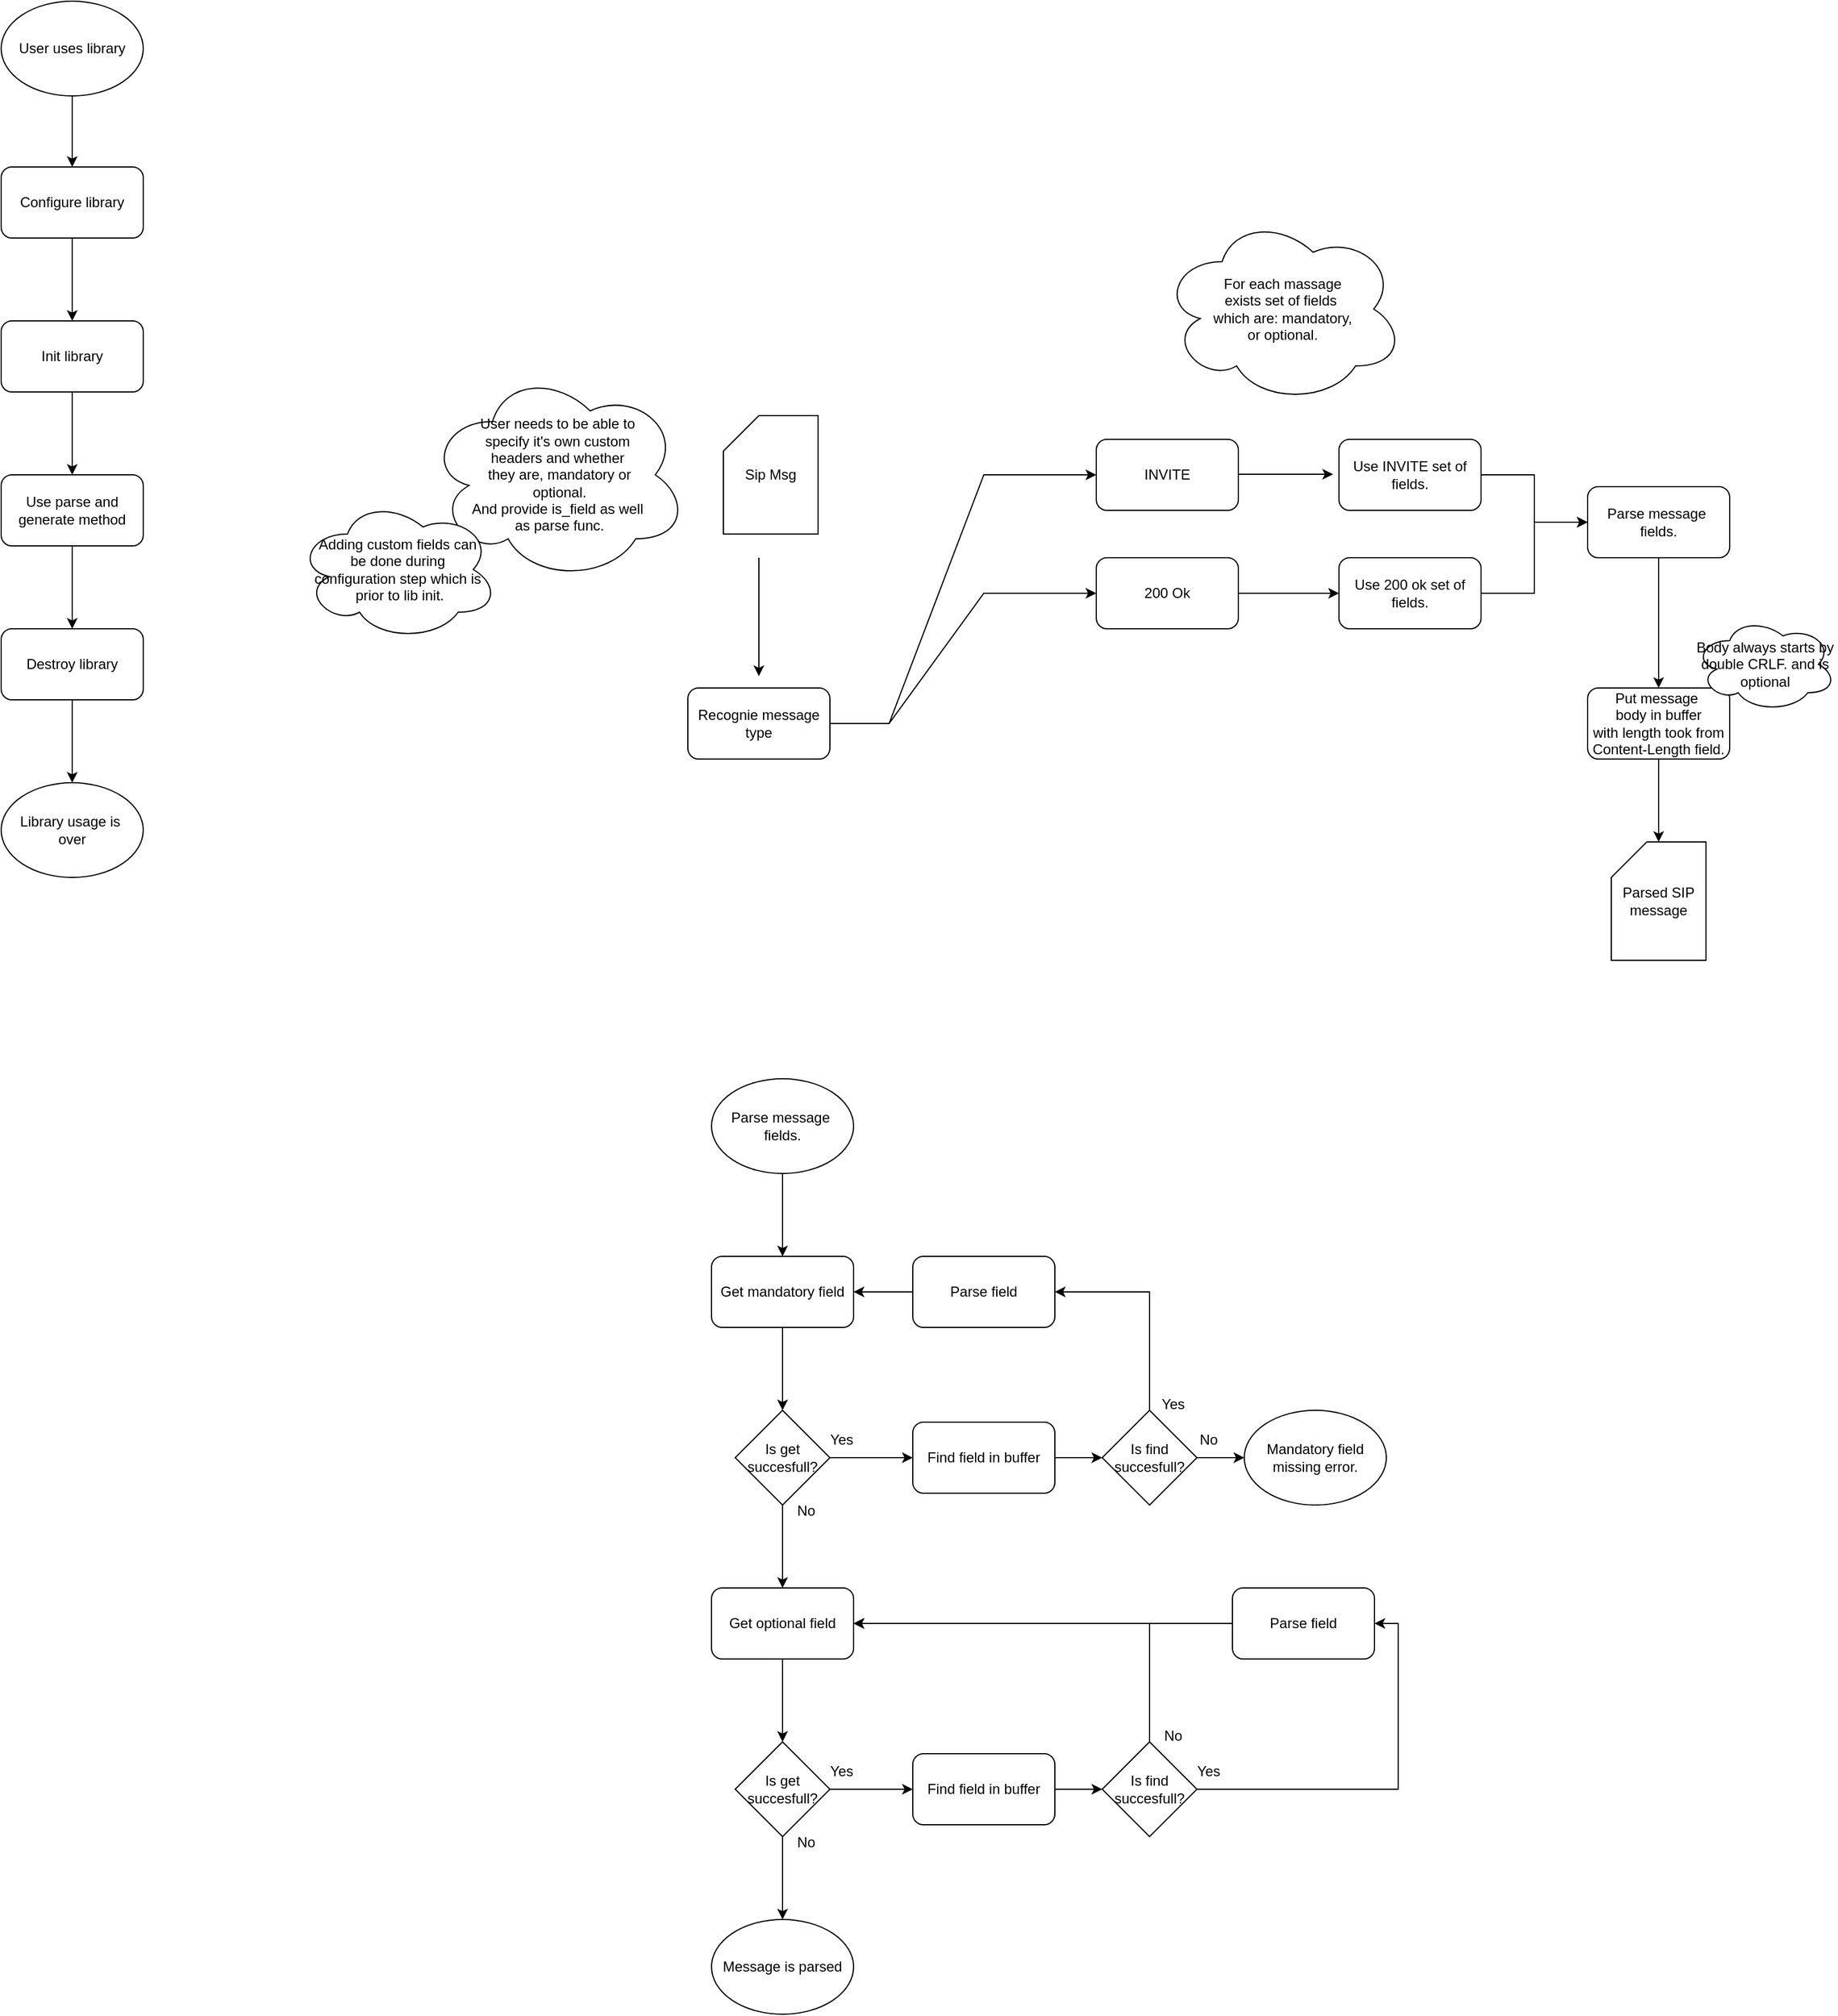 <mxfile version="26.2.14" pages="3">
  <diagram id="EyKCJ9p8DS76YDcsihgK" name="Flows">
    <mxGraphModel dx="2318" dy="2978" grid="1" gridSize="10" guides="1" tooltips="1" connect="1" arrows="1" fold="1" page="1" pageScale="1" pageWidth="850" pageHeight="1100" math="0" shadow="0">
      <root>
        <mxCell id="0" />
        <mxCell id="1" parent="0" />
        <mxCell id="xE04CjFLNTHIilYyt4f3-55" value="" style="edgeStyle=orthogonalEdgeStyle;rounded=0;orthogonalLoop=1;jettySize=auto;html=1;entryX=1;entryY=0.5;entryDx=0;entryDy=0;" parent="1" edge="1">
          <mxGeometry relative="1" as="geometry">
            <mxPoint x="210.0" y="180.0" as="targetPoint" />
            <Array as="points">
              <mxPoint x="610" y="450" />
              <mxPoint x="610" y="180" />
            </Array>
          </mxGeometry>
        </mxCell>
        <mxCell id="UoICTIJsH6TBClhn2uof-1" value="Sip Msg" style="shape=card;whiteSpace=wrap;html=1;" parent="1" vertex="1">
          <mxGeometry x="150" y="-640" width="80" height="100" as="geometry" />
        </mxCell>
        <mxCell id="UoICTIJsH6TBClhn2uof-2" value="" style="endArrow=classic;html=1;rounded=0;" parent="1" edge="1">
          <mxGeometry width="50" height="50" relative="1" as="geometry">
            <mxPoint x="180" y="-520" as="sourcePoint" />
            <mxPoint x="180" y="-420" as="targetPoint" />
          </mxGeometry>
        </mxCell>
        <mxCell id="UoICTIJsH6TBClhn2uof-3" value="Recognie message type" style="rounded=1;whiteSpace=wrap;html=1;" parent="1" vertex="1">
          <mxGeometry x="120" y="-410" width="120" height="60" as="geometry" />
        </mxCell>
        <mxCell id="UoICTIJsH6TBClhn2uof-4" value="" style="endArrow=classic;html=1;rounded=0;entryX=0;entryY=0.5;entryDx=0;entryDy=0;" parent="1" target="UoICTIJsH6TBClhn2uof-5" edge="1">
          <mxGeometry width="50" height="50" relative="1" as="geometry">
            <mxPoint x="240" y="-380" as="sourcePoint" />
            <mxPoint x="290" y="-430" as="targetPoint" />
            <Array as="points">
              <mxPoint x="290" y="-380" />
              <mxPoint x="370" y="-590" />
            </Array>
          </mxGeometry>
        </mxCell>
        <mxCell id="UoICTIJsH6TBClhn2uof-5" value="INVITE" style="rounded=1;whiteSpace=wrap;html=1;" parent="1" vertex="1">
          <mxGeometry x="465" y="-620" width="120" height="60" as="geometry" />
        </mxCell>
        <mxCell id="UoICTIJsH6TBClhn2uof-6" value="" style="endArrow=classic;html=1;rounded=0;entryX=0;entryY=0.5;entryDx=0;entryDy=0;" parent="1" target="UoICTIJsH6TBClhn2uof-7" edge="1">
          <mxGeometry width="50" height="50" relative="1" as="geometry">
            <mxPoint x="240" y="-380" as="sourcePoint" />
            <mxPoint x="440" y="-490" as="targetPoint" />
            <Array as="points">
              <mxPoint x="290" y="-380" />
              <mxPoint x="370" y="-490" />
            </Array>
          </mxGeometry>
        </mxCell>
        <mxCell id="UoICTIJsH6TBClhn2uof-13" value="" style="edgeStyle=orthogonalEdgeStyle;rounded=0;orthogonalLoop=1;jettySize=auto;html=1;" parent="1" source="UoICTIJsH6TBClhn2uof-7" target="UoICTIJsH6TBClhn2uof-12" edge="1">
          <mxGeometry relative="1" as="geometry" />
        </mxCell>
        <mxCell id="UoICTIJsH6TBClhn2uof-7" value="200 Ok" style="rounded=1;whiteSpace=wrap;html=1;" parent="1" vertex="1">
          <mxGeometry x="465" y="-520" width="120" height="60" as="geometry" />
        </mxCell>
        <mxCell id="UoICTIJsH6TBClhn2uof-17" value="" style="edgeStyle=orthogonalEdgeStyle;rounded=0;orthogonalLoop=1;jettySize=auto;html=1;" parent="1" source="UoICTIJsH6TBClhn2uof-8" target="UoICTIJsH6TBClhn2uof-16" edge="1">
          <mxGeometry relative="1" as="geometry" />
        </mxCell>
        <mxCell id="UoICTIJsH6TBClhn2uof-8" value="Parse message&amp;nbsp;&lt;div&gt;fields.&lt;/div&gt;" style="rounded=1;whiteSpace=wrap;html=1;" parent="1" vertex="1">
          <mxGeometry x="880" y="-580" width="120" height="60" as="geometry" />
        </mxCell>
        <mxCell id="UoICTIJsH6TBClhn2uof-9" value="" style="endArrow=classic;html=1;rounded=0;" parent="1" edge="1">
          <mxGeometry width="50" height="50" relative="1" as="geometry">
            <mxPoint x="585" y="-590.5" as="sourcePoint" />
            <mxPoint x="665" y="-590.5" as="targetPoint" />
          </mxGeometry>
        </mxCell>
        <mxCell id="UoICTIJsH6TBClhn2uof-14" value="" style="edgeStyle=orthogonalEdgeStyle;rounded=0;orthogonalLoop=1;jettySize=auto;html=1;" parent="1" source="UoICTIJsH6TBClhn2uof-10" target="UoICTIJsH6TBClhn2uof-8" edge="1">
          <mxGeometry relative="1" as="geometry" />
        </mxCell>
        <mxCell id="UoICTIJsH6TBClhn2uof-10" value="Use INVITE set of fields." style="rounded=1;whiteSpace=wrap;html=1;" parent="1" vertex="1">
          <mxGeometry x="670" y="-620" width="120" height="60" as="geometry" />
        </mxCell>
        <mxCell id="UoICTIJsH6TBClhn2uof-11" value="For each massage&lt;div&gt;exists set of fields&amp;nbsp;&lt;/div&gt;&lt;div&gt;which are: mandatory,&lt;/div&gt;&lt;div&gt;or optional&lt;span style=&quot;background-color: transparent; color: light-dark(rgb(0, 0, 0), rgb(255, 255, 255));&quot;&gt;.&lt;/span&gt;&lt;/div&gt;" style="ellipse;shape=cloud;whiteSpace=wrap;html=1;" parent="1" vertex="1">
          <mxGeometry x="520" y="-810" width="205" height="160" as="geometry" />
        </mxCell>
        <mxCell id="UoICTIJsH6TBClhn2uof-15" value="" style="edgeStyle=orthogonalEdgeStyle;rounded=0;orthogonalLoop=1;jettySize=auto;html=1;" parent="1" source="UoICTIJsH6TBClhn2uof-12" target="UoICTIJsH6TBClhn2uof-8" edge="1">
          <mxGeometry relative="1" as="geometry" />
        </mxCell>
        <mxCell id="UoICTIJsH6TBClhn2uof-12" value="Use 200 ok set of fields." style="rounded=1;whiteSpace=wrap;html=1;" parent="1" vertex="1">
          <mxGeometry x="670" y="-520" width="120" height="60" as="geometry" />
        </mxCell>
        <mxCell id="UoICTIJsH6TBClhn2uof-20" value="" style="edgeStyle=orthogonalEdgeStyle;rounded=0;orthogonalLoop=1;jettySize=auto;html=1;" parent="1" source="UoICTIJsH6TBClhn2uof-16" target="UoICTIJsH6TBClhn2uof-19" edge="1">
          <mxGeometry relative="1" as="geometry" />
        </mxCell>
        <mxCell id="UoICTIJsH6TBClhn2uof-16" value="Put message&amp;nbsp;&lt;div&gt;body in buffer&lt;/div&gt;&lt;div&gt;with length took from Content-Length field.&lt;/div&gt;" style="rounded=1;whiteSpace=wrap;html=1;" parent="1" vertex="1">
          <mxGeometry x="880" y="-410" width="120" height="60" as="geometry" />
        </mxCell>
        <mxCell id="UoICTIJsH6TBClhn2uof-19" value="Parsed SIP&lt;br&gt;message" style="shape=card;whiteSpace=wrap;html=1;" parent="1" vertex="1">
          <mxGeometry x="900" y="-280" width="80" height="100" as="geometry" />
        </mxCell>
        <mxCell id="UoICTIJsH6TBClhn2uof-23" value="" style="edgeStyle=orthogonalEdgeStyle;rounded=0;orthogonalLoop=1;jettySize=auto;html=1;" parent="1" source="UoICTIJsH6TBClhn2uof-24" edge="1">
          <mxGeometry relative="1" as="geometry">
            <mxPoint x="200" y="70" as="targetPoint" />
          </mxGeometry>
        </mxCell>
        <mxCell id="UoICTIJsH6TBClhn2uof-24" value="Parse message&amp;nbsp;&lt;div&gt;fields.&lt;/div&gt;" style="ellipse;whiteSpace=wrap;html=1;" parent="1" vertex="1">
          <mxGeometry x="140" y="-80" width="120" height="80" as="geometry" />
        </mxCell>
        <mxCell id="UoICTIJsH6TBClhn2uof-25" value="" style="edgeStyle=orthogonalEdgeStyle;rounded=0;orthogonalLoop=1;jettySize=auto;html=1;" parent="1" source="UoICTIJsH6TBClhn2uof-26" edge="1">
          <mxGeometry relative="1" as="geometry">
            <mxPoint x="200" y="200" as="targetPoint" />
          </mxGeometry>
        </mxCell>
        <mxCell id="UoICTIJsH6TBClhn2uof-26" value="Get mandatory field" style="rounded=1;whiteSpace=wrap;html=1;" parent="1" vertex="1">
          <mxGeometry x="140" y="70" width="120" height="60" as="geometry" />
        </mxCell>
        <mxCell id="UoICTIJsH6TBClhn2uof-56" value="" style="edgeStyle=orthogonalEdgeStyle;rounded=0;orthogonalLoop=1;jettySize=auto;html=1;" parent="1" source="UoICTIJsH6TBClhn2uof-54" target="UoICTIJsH6TBClhn2uof-55" edge="1">
          <mxGeometry relative="1" as="geometry" />
        </mxCell>
        <mxCell id="UoICTIJsH6TBClhn2uof-59" value="" style="edgeStyle=orthogonalEdgeStyle;rounded=0;orthogonalLoop=1;jettySize=auto;html=1;entryX=0;entryY=0.5;entryDx=0;entryDy=0;" parent="1" source="UoICTIJsH6TBClhn2uof-54" target="UoICTIJsH6TBClhn2uof-60" edge="1">
          <mxGeometry relative="1" as="geometry">
            <mxPoint x="300" y="240" as="targetPoint" />
          </mxGeometry>
        </mxCell>
        <mxCell id="UoICTIJsH6TBClhn2uof-54" value="Is get succesfull?" style="rhombus;whiteSpace=wrap;html=1;" parent="1" vertex="1">
          <mxGeometry x="160" y="200" width="80" height="80" as="geometry" />
        </mxCell>
        <mxCell id="UoICTIJsH6TBClhn2uof-55" value="Get optional field" style="rounded=1;whiteSpace=wrap;html=1;" parent="1" vertex="1">
          <mxGeometry x="140" y="350" width="120" height="60" as="geometry" />
        </mxCell>
        <mxCell id="UoICTIJsH6TBClhn2uof-57" value="No" style="text;html=1;align=center;verticalAlign=middle;whiteSpace=wrap;rounded=0;" parent="1" vertex="1">
          <mxGeometry x="190" y="270" width="60" height="30" as="geometry" />
        </mxCell>
        <mxCell id="UoICTIJsH6TBClhn2uof-62" value="" style="edgeStyle=orthogonalEdgeStyle;rounded=0;orthogonalLoop=1;jettySize=auto;html=1;" parent="1" source="UoICTIJsH6TBClhn2uof-60" target="UoICTIJsH6TBClhn2uof-61" edge="1">
          <mxGeometry relative="1" as="geometry" />
        </mxCell>
        <mxCell id="UoICTIJsH6TBClhn2uof-60" value="Find field in buffer" style="rounded=1;whiteSpace=wrap;html=1;" parent="1" vertex="1">
          <mxGeometry x="310" y="210" width="120" height="60" as="geometry" />
        </mxCell>
        <mxCell id="UoICTIJsH6TBClhn2uof-64" value="" style="edgeStyle=orthogonalEdgeStyle;rounded=0;orthogonalLoop=1;jettySize=auto;html=1;entryX=1;entryY=0.5;entryDx=0;entryDy=0;" parent="1" source="UoICTIJsH6TBClhn2uof-61" target="UoICTIJsH6TBClhn2uof-65" edge="1">
          <mxGeometry relative="1" as="geometry">
            <mxPoint x="510" y="80" as="targetPoint" />
            <Array as="points">
              <mxPoint x="510" y="100" />
            </Array>
          </mxGeometry>
        </mxCell>
        <mxCell id="UoICTIJsH6TBClhn2uof-73" value="" style="edgeStyle=orthogonalEdgeStyle;rounded=0;orthogonalLoop=1;jettySize=auto;html=1;entryX=0;entryY=0.5;entryDx=0;entryDy=0;" parent="1" source="UoICTIJsH6TBClhn2uof-61" target="UoICTIJsH6TBClhn2uof-72" edge="1">
          <mxGeometry relative="1" as="geometry" />
        </mxCell>
        <mxCell id="UoICTIJsH6TBClhn2uof-61" value="Is find succesfull?" style="rhombus;whiteSpace=wrap;html=1;" parent="1" vertex="1">
          <mxGeometry x="470" y="200" width="80" height="80" as="geometry" />
        </mxCell>
        <mxCell id="UoICTIJsH6TBClhn2uof-66" value="" style="edgeStyle=orthogonalEdgeStyle;rounded=0;orthogonalLoop=1;jettySize=auto;html=1;" parent="1" source="UoICTIJsH6TBClhn2uof-65" target="UoICTIJsH6TBClhn2uof-26" edge="1">
          <mxGeometry relative="1" as="geometry" />
        </mxCell>
        <mxCell id="UoICTIJsH6TBClhn2uof-65" value="Parse field" style="rounded=1;whiteSpace=wrap;html=1;" parent="1" vertex="1">
          <mxGeometry x="310" y="70" width="120" height="60" as="geometry" />
        </mxCell>
        <mxCell id="UoICTIJsH6TBClhn2uof-67" value="Yes" style="text;html=1;align=center;verticalAlign=middle;whiteSpace=wrap;rounded=0;" parent="1" vertex="1">
          <mxGeometry x="220" y="210" width="60" height="30" as="geometry" />
        </mxCell>
        <mxCell id="UoICTIJsH6TBClhn2uof-68" value="Yes" style="text;html=1;align=center;verticalAlign=middle;whiteSpace=wrap;rounded=0;" parent="1" vertex="1">
          <mxGeometry x="500" y="180" width="60" height="30" as="geometry" />
        </mxCell>
        <mxCell id="UoICTIJsH6TBClhn2uof-71" value="No" style="text;html=1;align=center;verticalAlign=middle;whiteSpace=wrap;rounded=0;" parent="1" vertex="1">
          <mxGeometry x="530" y="210" width="60" height="30" as="geometry" />
        </mxCell>
        <mxCell id="UoICTIJsH6TBClhn2uof-72" value="Mandatory field missing error." style="ellipse;whiteSpace=wrap;html=1;" parent="1" vertex="1">
          <mxGeometry x="590" y="200" width="120" height="80" as="geometry" />
        </mxCell>
        <mxCell id="UoICTIJsH6TBClhn2uof-74" value="User needs to be able to&lt;div&gt;&amp;nbsp;specify&amp;nbsp;&lt;span style=&quot;background-color: transparent; color: light-dark(rgb(0, 0, 0), rgb(255, 255, 255));&quot;&gt;it&#39;s own custom&amp;nbsp;&lt;/span&gt;&lt;/div&gt;&lt;div&gt;&lt;span style=&quot;background-color: transparent; color: light-dark(rgb(0, 0, 0), rgb(255, 255, 255));&quot;&gt;headers and whether&lt;/span&gt;&lt;/div&gt;&lt;div&gt;&lt;span style=&quot;background-color: transparent; color: light-dark(rgb(0, 0, 0), rgb(255, 255, 255));&quot;&gt;&amp;nbsp;they are, mandatory or&lt;/span&gt;&lt;/div&gt;&lt;div&gt;&lt;span style=&quot;background-color: transparent; color: light-dark(rgb(0, 0, 0), rgb(255, 255, 255));&quot;&gt;&amp;nbsp;optional.&lt;/span&gt;&lt;div&gt;&lt;div&gt;And provide is_field as well&lt;/div&gt;&lt;div&gt;&amp;nbsp;as parse func.&lt;/div&gt;&lt;/div&gt;&lt;/div&gt;" style="ellipse;shape=cloud;whiteSpace=wrap;html=1;" parent="1" vertex="1">
          <mxGeometry x="-100" y="-680" width="220" height="180" as="geometry" />
        </mxCell>
        <mxCell id="eR2DN6solA16jcQ7DVci-6" value="" style="edgeStyle=orthogonalEdgeStyle;rounded=0;orthogonalLoop=1;jettySize=auto;html=1;" parent="1" edge="1">
          <mxGeometry relative="1" as="geometry">
            <mxPoint x="200" y="410" as="sourcePoint" />
            <mxPoint x="200" y="480" as="targetPoint" />
          </mxGeometry>
        </mxCell>
        <mxCell id="eR2DN6solA16jcQ7DVci-7" value="" style="edgeStyle=orthogonalEdgeStyle;rounded=0;orthogonalLoop=1;jettySize=auto;html=1;" parent="1" source="eR2DN6solA16jcQ7DVci-9" edge="1">
          <mxGeometry relative="1" as="geometry">
            <mxPoint x="200" y="630" as="targetPoint" />
          </mxGeometry>
        </mxCell>
        <mxCell id="eR2DN6solA16jcQ7DVci-8" value="" style="edgeStyle=orthogonalEdgeStyle;rounded=0;orthogonalLoop=1;jettySize=auto;html=1;entryX=0;entryY=0.5;entryDx=0;entryDy=0;" parent="1" source="eR2DN6solA16jcQ7DVci-9" edge="1">
          <mxGeometry relative="1" as="geometry">
            <mxPoint x="310" y="520" as="targetPoint" />
          </mxGeometry>
        </mxCell>
        <mxCell id="eR2DN6solA16jcQ7DVci-9" value="Is get succesfull?" style="rhombus;whiteSpace=wrap;html=1;" parent="1" vertex="1">
          <mxGeometry x="160" y="480" width="80" height="80" as="geometry" />
        </mxCell>
        <mxCell id="eR2DN6solA16jcQ7DVci-10" value="No" style="text;html=1;align=center;verticalAlign=middle;whiteSpace=wrap;rounded=0;" parent="1" vertex="1">
          <mxGeometry x="190" y="550" width="60" height="30" as="geometry" />
        </mxCell>
        <mxCell id="eR2DN6solA16jcQ7DVci-11" value="Yes" style="text;html=1;align=center;verticalAlign=middle;whiteSpace=wrap;rounded=0;" parent="1" vertex="1">
          <mxGeometry x="220" y="490" width="60" height="30" as="geometry" />
        </mxCell>
        <mxCell id="eR2DN6solA16jcQ7DVci-14" value="" style="edgeStyle=orthogonalEdgeStyle;rounded=0;orthogonalLoop=1;jettySize=auto;html=1;" parent="1" source="eR2DN6solA16jcQ7DVci-12" target="eR2DN6solA16jcQ7DVci-13" edge="1">
          <mxGeometry relative="1" as="geometry" />
        </mxCell>
        <mxCell id="eR2DN6solA16jcQ7DVci-12" value="Find field in buffer" style="rounded=1;whiteSpace=wrap;html=1;" parent="1" vertex="1">
          <mxGeometry x="310" y="490" width="120" height="60" as="geometry" />
        </mxCell>
        <mxCell id="eR2DN6solA16jcQ7DVci-16" value="" style="edgeStyle=orthogonalEdgeStyle;rounded=0;orthogonalLoop=1;jettySize=auto;html=1;entryX=1;entryY=0.5;entryDx=0;entryDy=0;" parent="1" source="eR2DN6solA16jcQ7DVci-13" target="UoICTIJsH6TBClhn2uof-55" edge="1">
          <mxGeometry relative="1" as="geometry">
            <mxPoint x="510" y="360" as="targetPoint" />
            <Array as="points">
              <mxPoint x="510" y="380" />
            </Array>
          </mxGeometry>
        </mxCell>
        <mxCell id="eR2DN6solA16jcQ7DVci-20" value="" style="edgeStyle=orthogonalEdgeStyle;rounded=0;orthogonalLoop=1;jettySize=auto;html=1;entryX=1;entryY=0.5;entryDx=0;entryDy=0;" parent="1" source="eR2DN6solA16jcQ7DVci-13" target="eR2DN6solA16jcQ7DVci-18" edge="1">
          <mxGeometry relative="1" as="geometry">
            <mxPoint x="670" y="520" as="targetPoint" />
          </mxGeometry>
        </mxCell>
        <mxCell id="eR2DN6solA16jcQ7DVci-13" value="Is find succesfull?" style="rhombus;whiteSpace=wrap;html=1;" parent="1" vertex="1">
          <mxGeometry x="470" y="480" width="80" height="80" as="geometry" />
        </mxCell>
        <mxCell id="eR2DN6solA16jcQ7DVci-17" value="No" style="text;html=1;align=center;verticalAlign=middle;whiteSpace=wrap;rounded=0;" parent="1" vertex="1">
          <mxGeometry x="500" y="460" width="60" height="30" as="geometry" />
        </mxCell>
        <mxCell id="eR2DN6solA16jcQ7DVci-22" value="" style="edgeStyle=orthogonalEdgeStyle;rounded=0;orthogonalLoop=1;jettySize=auto;html=1;entryX=1;entryY=0.5;entryDx=0;entryDy=0;" parent="1" source="eR2DN6solA16jcQ7DVci-18" target="UoICTIJsH6TBClhn2uof-55" edge="1">
          <mxGeometry relative="1" as="geometry">
            <mxPoint x="270" y="380" as="targetPoint" />
          </mxGeometry>
        </mxCell>
        <mxCell id="eR2DN6solA16jcQ7DVci-18" value="Parse field" style="rounded=1;whiteSpace=wrap;html=1;" parent="1" vertex="1">
          <mxGeometry x="580" y="350" width="120" height="60" as="geometry" />
        </mxCell>
        <mxCell id="eR2DN6solA16jcQ7DVci-23" value="Yes" style="text;html=1;align=center;verticalAlign=middle;whiteSpace=wrap;rounded=0;" parent="1" vertex="1">
          <mxGeometry x="530" y="490" width="60" height="30" as="geometry" />
        </mxCell>
        <mxCell id="eR2DN6solA16jcQ7DVci-25" value="Message is parsed" style="ellipse;whiteSpace=wrap;html=1;" parent="1" vertex="1">
          <mxGeometry x="140" y="630" width="120" height="80" as="geometry" />
        </mxCell>
        <mxCell id="eR2DN6solA16jcQ7DVci-27" value="Body always starts by double CRLF. and is optional" style="ellipse;shape=cloud;whiteSpace=wrap;html=1;" parent="1" vertex="1">
          <mxGeometry x="970" y="-470" width="120" height="80" as="geometry" />
        </mxCell>
        <mxCell id="eR2DN6solA16jcQ7DVci-33" value="Adding custom fields can&lt;div&gt;&amp;nbsp;be done during&amp;nbsp;&lt;div&gt;configuration step which is&lt;/div&gt;&lt;div&gt;&amp;nbsp;prior to lib init.&lt;/div&gt;&lt;/div&gt;" style="ellipse;shape=cloud;whiteSpace=wrap;html=1;" parent="1" vertex="1">
          <mxGeometry x="-210" y="-570" width="170" height="120" as="geometry" />
        </mxCell>
        <mxCell id="eR2DN6solA16jcQ7DVci-40" value="" style="edgeStyle=orthogonalEdgeStyle;rounded=0;orthogonalLoop=1;jettySize=auto;html=1;" parent="1" source="eR2DN6solA16jcQ7DVci-34" target="eR2DN6solA16jcQ7DVci-35" edge="1">
          <mxGeometry relative="1" as="geometry" />
        </mxCell>
        <mxCell id="eR2DN6solA16jcQ7DVci-34" value="User uses library" style="ellipse;whiteSpace=wrap;html=1;" parent="1" vertex="1">
          <mxGeometry x="-460" y="-990" width="120" height="80" as="geometry" />
        </mxCell>
        <mxCell id="eR2DN6solA16jcQ7DVci-41" value="" style="edgeStyle=orthogonalEdgeStyle;rounded=0;orthogonalLoop=1;jettySize=auto;html=1;" parent="1" source="eR2DN6solA16jcQ7DVci-35" target="eR2DN6solA16jcQ7DVci-36" edge="1">
          <mxGeometry relative="1" as="geometry" />
        </mxCell>
        <mxCell id="eR2DN6solA16jcQ7DVci-35" value="Configure library" style="rounded=1;whiteSpace=wrap;html=1;" parent="1" vertex="1">
          <mxGeometry x="-460" y="-850" width="120" height="60" as="geometry" />
        </mxCell>
        <mxCell id="eR2DN6solA16jcQ7DVci-42" value="" style="edgeStyle=orthogonalEdgeStyle;rounded=0;orthogonalLoop=1;jettySize=auto;html=1;" parent="1" source="eR2DN6solA16jcQ7DVci-36" target="eR2DN6solA16jcQ7DVci-37" edge="1">
          <mxGeometry relative="1" as="geometry" />
        </mxCell>
        <mxCell id="eR2DN6solA16jcQ7DVci-36" value="Init library" style="rounded=1;whiteSpace=wrap;html=1;" parent="1" vertex="1">
          <mxGeometry x="-460" y="-720" width="120" height="60" as="geometry" />
        </mxCell>
        <mxCell id="eR2DN6solA16jcQ7DVci-43" value="" style="edgeStyle=orthogonalEdgeStyle;rounded=0;orthogonalLoop=1;jettySize=auto;html=1;" parent="1" source="eR2DN6solA16jcQ7DVci-37" target="eR2DN6solA16jcQ7DVci-38" edge="1">
          <mxGeometry relative="1" as="geometry" />
        </mxCell>
        <mxCell id="eR2DN6solA16jcQ7DVci-37" value="Use parse and generate method" style="rounded=1;whiteSpace=wrap;html=1;" parent="1" vertex="1">
          <mxGeometry x="-460" y="-590" width="120" height="60" as="geometry" />
        </mxCell>
        <mxCell id="eR2DN6solA16jcQ7DVci-44" value="" style="edgeStyle=orthogonalEdgeStyle;rounded=0;orthogonalLoop=1;jettySize=auto;html=1;" parent="1" source="eR2DN6solA16jcQ7DVci-38" target="eR2DN6solA16jcQ7DVci-39" edge="1">
          <mxGeometry relative="1" as="geometry" />
        </mxCell>
        <mxCell id="eR2DN6solA16jcQ7DVci-38" value="Destroy library" style="rounded=1;whiteSpace=wrap;html=1;" parent="1" vertex="1">
          <mxGeometry x="-460" y="-460" width="120" height="60" as="geometry" />
        </mxCell>
        <mxCell id="eR2DN6solA16jcQ7DVci-39" value="Library usage is&amp;nbsp;&lt;div&gt;over&lt;/div&gt;" style="ellipse;whiteSpace=wrap;html=1;" parent="1" vertex="1">
          <mxGeometry x="-460" y="-330" width="120" height="80" as="geometry" />
        </mxCell>
      </root>
    </mxGraphModel>
  </diagram>
  <diagram id="qCadeh_U3OoY7e1MMHM6" name="Modules">
    <mxGraphModel dx="1040" dy="1358" grid="1" gridSize="10" guides="1" tooltips="1" connect="1" arrows="1" fold="1" page="1" pageScale="1" pageWidth="850" pageHeight="1100" math="0" shadow="0">
      <root>
        <mxCell id="0" />
        <mxCell id="1" parent="0" />
        <mxCell id="4k9jCf27YW4nFtWZx-ae-10" value="" style="edgeStyle=orthogonalEdgeStyle;rounded=0;orthogonalLoop=1;jettySize=auto;html=1;dashed=1;dashPattern=8 8;endArrow=classic;startFill=0;startArrow=none;endFill=1;" edge="1" parent="1" source="4k9jCf27YW4nFtWZx-ae-9" target="o1vcPZXe2npQqsev3x8U-16">
          <mxGeometry relative="1" as="geometry" />
        </mxCell>
        <mxCell id="4k9jCf27YW4nFtWZx-ae-9" value="" style="shape=folder;fontStyle=1;spacingTop=10;tabWidth=40;tabHeight=14;tabPosition=left;html=1;whiteSpace=wrap;" vertex="1" parent="1">
          <mxGeometry x="390" y="810" width="620" height="640" as="geometry" />
        </mxCell>
        <mxCell id="o1vcPZXe2npQqsev3x8U-3" value="c_minilib_sip_codec" style="shape=folder;fontStyle=1;spacingTop=10;tabWidth=40;tabHeight=14;tabPosition=left;html=1;whiteSpace=wrap;" vertex="1" parent="1">
          <mxGeometry x="130" y="870" width="160" height="70" as="geometry" />
        </mxCell>
        <mxCell id="4k9jCf27YW4nFtWZx-ae-11" value="" style="edgeStyle=orthogonalEdgeStyle;rounded=0;orthogonalLoop=1;jettySize=auto;html=1;dashed=1;dashPattern=8 8;endArrow=none;startFill=1;startArrow=classic;" edge="1" parent="1" source="o1vcPZXe2npQqsev3x8U-4" target="4k9jCf27YW4nFtWZx-ae-9">
          <mxGeometry relative="1" as="geometry" />
        </mxCell>
        <mxCell id="o1vcPZXe2npQqsev3x8U-4" value="Scheme" style="shape=folder;fontStyle=1;spacingTop=10;tabWidth=40;tabHeight=14;tabPosition=left;html=1;whiteSpace=wrap;" vertex="1" parent="1">
          <mxGeometry x="530" y="1560" width="110" height="70" as="geometry" />
        </mxCell>
        <mxCell id="o1vcPZXe2npQqsev3x8U-12" value="" style="edgeStyle=orthogonalEdgeStyle;rounded=0;orthogonalLoop=1;jettySize=auto;html=1;endArrow=none;startFill=1;dashed=1;dashPattern=8 8;endFill=1;startArrow=classic;" edge="1" parent="1" source="o1vcPZXe2npQqsev3x8U-7" target="o1vcPZXe2npQqsev3x8U-3">
          <mxGeometry relative="1" as="geometry" />
        </mxCell>
        <mxCell id="o1vcPZXe2npQqsev3x8U-24" value="" style="edgeStyle=orthogonalEdgeStyle;rounded=0;orthogonalLoop=1;jettySize=auto;html=1;dashed=1;dashPattern=8 8;" edge="1" parent="1" source="o1vcPZXe2npQqsev3x8U-7" target="o1vcPZXe2npQqsev3x8U-23">
          <mxGeometry relative="1" as="geometry" />
        </mxCell>
        <mxCell id="o1vcPZXe2npQqsev3x8U-7" value="SIP Proto" style="shape=folder;fontStyle=1;spacingTop=10;tabWidth=40;tabHeight=14;tabPosition=left;html=1;whiteSpace=wrap;" vertex="1" parent="1">
          <mxGeometry x="450" y="870" width="110" height="70" as="geometry" />
        </mxCell>
        <mxCell id="4k9jCf27YW4nFtWZx-ae-8" value="" style="edgeStyle=orthogonalEdgeStyle;rounded=0;orthogonalLoop=1;jettySize=auto;html=1;entryX=0.5;entryY=1;entryDx=0;entryDy=0;entryPerimeter=0;endArrow=none;startFill=1;dashed=1;dashPattern=8 8;startArrow=classic;" edge="1" parent="1" source="o1vcPZXe2npQqsev3x8U-8" target="4k9jCf27YW4nFtWZx-ae-4">
          <mxGeometry relative="1" as="geometry">
            <mxPoint x="575" y="1205" as="targetPoint" />
            <Array as="points">
              <mxPoint x="575" y="1280" />
              <mxPoint x="700" y="1280" />
            </Array>
          </mxGeometry>
        </mxCell>
        <mxCell id="o1vcPZXe2npQqsev3x8U-8" value="Parser" style="shape=folder;fontStyle=1;spacingTop=10;tabWidth=40;tabHeight=14;tabPosition=left;html=1;whiteSpace=wrap;" vertex="1" parent="1">
          <mxGeometry x="520" y="1320" width="110" height="70" as="geometry" />
        </mxCell>
        <mxCell id="4k9jCf27YW4nFtWZx-ae-6" value="" style="edgeStyle=orthogonalEdgeStyle;rounded=0;orthogonalLoop=1;jettySize=auto;html=1;entryX=0.5;entryY=1;entryDx=0;entryDy=0;entryPerimeter=0;endArrow=none;startFill=1;dashed=1;dashPattern=8 8;startArrow=classic;" edge="1" parent="1" source="o1vcPZXe2npQqsev3x8U-9" target="4k9jCf27YW4nFtWZx-ae-4">
          <mxGeometry relative="1" as="geometry">
            <mxPoint x="810" y="1205" as="targetPoint" />
          </mxGeometry>
        </mxCell>
        <mxCell id="o1vcPZXe2npQqsev3x8U-9" value="Generator" style="shape=folder;fontStyle=1;spacingTop=10;tabWidth=40;tabHeight=14;tabPosition=left;html=1;whiteSpace=wrap;" vertex="1" parent="1">
          <mxGeometry x="755" y="1320" width="110" height="70" as="geometry" />
        </mxCell>
        <mxCell id="o1vcPZXe2npQqsev3x8U-16" value="SIP Msg" style="shape=folder;fontStyle=1;spacingTop=10;tabWidth=40;tabHeight=14;tabPosition=left;html=1;whiteSpace=wrap;" vertex="1" parent="1">
          <mxGeometry x="720" y="1560" width="110" height="70" as="geometry" />
        </mxCell>
        <mxCell id="o1vcPZXe2npQqsev3x8U-20" value="SIP proto is&amp;nbsp;&lt;div&gt;entrypoint&lt;/div&gt;&lt;div&gt;&amp;nbsp;for parser and generator&lt;/div&gt;" style="ellipse;shape=cloud;whiteSpace=wrap;html=1;" vertex="1" parent="1">
          <mxGeometry x="305" y="620" width="120" height="80" as="geometry" />
        </mxCell>
        <mxCell id="o1vcPZXe2npQqsev3x8U-21" value="SIP proto holds all schemes." style="ellipse;shape=cloud;whiteSpace=wrap;html=1;" vertex="1" parent="1">
          <mxGeometry x="400" y="680" width="120" height="80" as="geometry" />
        </mxCell>
        <mxCell id="o1vcPZXe2npQqsev3x8U-35" value="" style="edgeStyle=orthogonalEdgeStyle;rounded=0;orthogonalLoop=1;jettySize=auto;html=1;endArrow=classic;startFill=0;dashed=1;dashPattern=8 8;startArrow=none;endFill=1;" edge="1" parent="1" source="o1vcPZXe2npQqsev3x8U-23" target="o1vcPZXe2npQqsev3x8U-33">
          <mxGeometry relative="1" as="geometry" />
        </mxCell>
        <mxCell id="o1vcPZXe2npQqsev3x8U-23" value="SIP modules" style="shape=folder;fontStyle=1;spacingTop=10;tabWidth=40;tabHeight=14;tabPosition=left;html=1;whiteSpace=wrap;" vertex="1" parent="1">
          <mxGeometry x="645" y="870" width="110" height="70" as="geometry" />
        </mxCell>
        <mxCell id="o1vcPZXe2npQqsev3x8U-38" value="" style="edgeStyle=orthogonalEdgeStyle;rounded=0;orthogonalLoop=1;jettySize=auto;html=1;dashed=1;dashPattern=8 8;endArrow=none;startFill=1;startArrow=classic;" edge="1" parent="1" source="o1vcPZXe2npQqsev3x8U-32">
          <mxGeometry relative="1" as="geometry">
            <mxPoint x="700" y="980" as="targetPoint" />
            <Array as="points">
              <mxPoint x="505" y="980" />
              <mxPoint x="700" y="980" />
            </Array>
          </mxGeometry>
        </mxCell>
        <mxCell id="o1vcPZXe2npQqsev3x8U-39" value="" style="edgeStyle=orthogonalEdgeStyle;rounded=0;orthogonalLoop=1;jettySize=auto;html=1;dashed=1;dashPattern=8 8;endArrow=none;startFill=0;endFill=1;" edge="1" parent="1" source="o1vcPZXe2npQqsev3x8U-32">
          <mxGeometry relative="1" as="geometry">
            <mxPoint x="505" y="1140" as="targetPoint" />
          </mxGeometry>
        </mxCell>
        <mxCell id="o1vcPZXe2npQqsev3x8U-32" value="INVITE&lt;span style=&quot;color: rgba(0, 0, 0, 0); font-family: monospace; font-size: 0px; font-weight: 400; text-align: start; text-wrap-mode: nowrap;&quot;&gt;%3CmxGraphModel%3E%3Croot%3E%3CmxCell%20id%3D%220%22%2F%3E%3CmxCell%20id%3D%221%22%20parent%3D%220%22%2F%3E%3CmxCell%20id%3D%222%22%20value%3D%22modules%22%20style%3D%22shape%3Dfolder%3BfontStyle%3D1%3BspacingTop%3D10%3BtabWidth%3D40%3BtabHeight%3D14%3BtabPosition%3Dleft%3Bhtml%3D1%3BwhiteSpace%3Dwrap%3B%22%20vertex%3D%221%22%20parent%3D%221%22%3E%3CmxGeometry%20x%3D%22645%22%20y%3D%22910%22%20width%3D%22110%22%20height%3D%2270%22%20as%3D%22geometry%22%2F%3E%3C%2FmxCell%3E%3C%2Froot%3E%3C%2FmxGraphModel%3E&lt;/span&gt;" style="shape=folder;fontStyle=1;spacingTop=10;tabWidth=40;tabHeight=14;tabPosition=left;html=1;whiteSpace=wrap;" vertex="1" parent="1">
          <mxGeometry x="450" y="1010" width="110" height="70" as="geometry" />
        </mxCell>
        <mxCell id="o1vcPZXe2npQqsev3x8U-40" value="" style="edgeStyle=orthogonalEdgeStyle;rounded=0;orthogonalLoop=1;jettySize=auto;html=1;startArrow=none;startFill=0;dashed=1;dashPattern=8 8;endArrow=none;" edge="1" parent="1" source="o1vcPZXe2npQqsev3x8U-33">
          <mxGeometry relative="1" as="geometry">
            <mxPoint x="705" y="1150" as="targetPoint" />
          </mxGeometry>
        </mxCell>
        <mxCell id="o1vcPZXe2npQqsev3x8U-33" value="200 OK&lt;span style=&quot;color: rgba(0, 0, 0, 0); font-family: monospace; font-size: 0px; font-weight: 400; text-align: start; text-wrap-mode: nowrap;&quot;&gt;%3CmxGraphModel%3E%3Croot%3E%3CmxCell%20id%3D%220%22%2F%3E%3CmxCell%20id%3D%221%22%20parent%3D%220%22%2F%3E%3CmxCell%20id%3D%222%22%20value%3D%22INVITE%26lt%3Bspan%20style%3D%26quot%3Bcolor%3A%20rgba(0%2C%200%2C%200%2C%200)%3B%20font-family%3A%20monospace%3B%20font-size%3A%200px%3B%20font-weight%3A%20400%3B%20text-align%3A%20start%3B%20text-wrap-mode%3A%20nowrap%3B%26quot%3B%26gt%3B%253CmxGraphModel%253E%253Croot%253E%253CmxCell%2520id%253D%25220%2522%252F%253E%253CmxCell%2520id%253D%25221%2522%2520parent%253D%25220%2522%252F%253E%253CmxCell%2520id%253D%25222%2522%2520value%253D%2522modules%2522%2520style%253D%2522shape%253Dfolder%253BfontStyle%253D1%253BspacingTop%253D10%253BtabWidth%253D40%253BtabHeight%253D14%253BtabPosition%253Dleft%253Bhtml%253D1%253BwhiteSpace%253Dwrap%253B%2522%2520vertex%253D%25221%2522%2520parent%253D%25221%2522%253E%253CmxGeometry%2520x%253D%2522645%2522%2520y%253D%2522910%2522%2520width%253D%2522110%2522%2520height%253D%252270%2522%2520as%253D%2522geometry%2522%252F%253E%253C%252FmxCell%253E%253C%252Froot%253E%253C%252FmxGraphModel%253E%26lt%3B%2Fspan%26gt%3B%22%20style%3D%22shape%3Dfolder%3BfontStyle%3D1%3BspacingTop%3D10%3BtabWidth%3D40%3BtabHeight%3D14%3BtabPosition%3Dleft%3Bhtml%3D1%3BwhiteSpace%3Dwrap%3B%22%20vertex%3D%221%22%20parent%3D%221%22%3E%3CmxGeometry%20x%3D%22450%22%20y%3D%221010%22%20width%3D%22110%22%20height%3D%2270%22%20as%3D%22geometry%22%2F%3E%3C%2FmxCell%3E%3C%2Froot%3E%3C%2FmxGraphModel%3E&lt;/span&gt;" style="shape=folder;fontStyle=1;spacingTop=10;tabWidth=40;tabHeight=14;tabPosition=left;html=1;whiteSpace=wrap;" vertex="1" parent="1">
          <mxGeometry x="645" y="1010" width="110" height="70" as="geometry" />
        </mxCell>
        <mxCell id="o1vcPZXe2npQqsev3x8U-37" value="" style="edgeStyle=orthogonalEdgeStyle;rounded=0;orthogonalLoop=1;jettySize=auto;html=1;dashed=1;dashPattern=8 8;startArrow=classic;startFill=1;endArrow=none;" edge="1" parent="1" source="o1vcPZXe2npQqsev3x8U-34">
          <mxGeometry relative="1" as="geometry">
            <mxPoint x="700" y="980" as="targetPoint" />
            <Array as="points">
              <mxPoint x="905" y="980" />
              <mxPoint x="700" y="980" />
            </Array>
          </mxGeometry>
        </mxCell>
        <mxCell id="o1vcPZXe2npQqsev3x8U-42" value="" style="edgeStyle=orthogonalEdgeStyle;rounded=0;orthogonalLoop=1;jettySize=auto;html=1;dashed=1;dashPattern=8 8;" edge="1" parent="1" source="o1vcPZXe2npQqsev3x8U-34">
          <mxGeometry relative="1" as="geometry">
            <mxPoint x="705" y="1180" as="targetPoint" />
            <Array as="points">
              <mxPoint x="905" y="1140" />
              <mxPoint x="705" y="1140" />
            </Array>
          </mxGeometry>
        </mxCell>
        <mxCell id="o1vcPZXe2npQqsev3x8U-34" value="..." style="shape=folder;fontStyle=1;spacingTop=10;tabWidth=40;tabHeight=14;tabPosition=left;html=1;whiteSpace=wrap;" vertex="1" parent="1">
          <mxGeometry x="850" y="1010" width="110" height="70" as="geometry" />
        </mxCell>
        <mxCell id="o1vcPZXe2npQqsev3x8U-43" value="" style="endArrow=none;html=1;rounded=0;dashed=1;dashPattern=8 8;" edge="1" parent="1">
          <mxGeometry width="50" height="50" relative="1" as="geometry">
            <mxPoint x="710" y="1140" as="sourcePoint" />
            <mxPoint x="510" y="1140" as="targetPoint" />
            <Array as="points" />
          </mxGeometry>
        </mxCell>
        <mxCell id="o1vcPZXe2npQqsev3x8U-44" value="Each module&lt;div&gt;creates scheme which specifies how parse and generate msg.&lt;/div&gt;" style="ellipse;shape=cloud;whiteSpace=wrap;html=1;" vertex="1" parent="1">
          <mxGeometry x="780" y="700" width="140" height="100" as="geometry" />
        </mxCell>
        <mxCell id="4k9jCf27YW4nFtWZx-ae-2" value="SIP proto uses scheme to parse buffer and fill SIP msg." style="ellipse;shape=cloud;whiteSpace=wrap;html=1;" vertex="1" parent="1">
          <mxGeometry x="865" y="1620" width="120" height="80" as="geometry" />
        </mxCell>
        <mxCell id="4k9jCf27YW4nFtWZx-ae-4" value="SIP Field" style="shape=folder;fontStyle=1;spacingTop=10;tabWidth=40;tabHeight=14;tabPosition=left;html=1;whiteSpace=wrap;" vertex="1" parent="1">
          <mxGeometry x="645" y="1170" width="110" height="70" as="geometry" />
        </mxCell>
      </root>
    </mxGraphModel>
  </diagram>
  <diagram name="Data structures" id="b5b7bab2-c9e2-2cf4-8b2a-24fd1a2a6d21">
    <mxGraphModel dx="2075" dy="2799" grid="1" gridSize="10" guides="1" tooltips="1" connect="1" arrows="1" fold="1" page="1" pageScale="1" pageWidth="827" pageHeight="1169" background="none" math="0" shadow="0">
      <root>
        <mxCell id="0" />
        <mxCell id="1" parent="0" />
        <mxCell id="RnK6pyZegN8fg92QhDYh-7" value="SIP message" style="swimlane;fontStyle=0;childLayout=stackLayout;horizontal=1;startSize=30;horizontalStack=0;resizeParent=1;resizeParentMax=0;resizeLast=0;collapsible=1;marginBottom=0;whiteSpace=wrap;html=1;" parent="1" vertex="1">
          <mxGeometry x="-10" y="110" width="250" height="450" as="geometry" />
        </mxCell>
        <mxCell id="RnK6pyZegN8fg92QhDYh-10" value="sip_method: Sip Methods Enum" style="text;strokeColor=none;fillColor=none;align=left;verticalAlign=middle;spacingLeft=4;spacingRight=4;overflow=hidden;points=[[0,0.5],[1,0.5]];portConstraint=eastwest;rotatable=0;whiteSpace=wrap;html=1;" parent="RnK6pyZegN8fg92QhDYh-7" vertex="1">
          <mxGeometry y="30" width="250" height="30" as="geometry" />
        </mxCell>
        <mxCell id="RnK6pyZegN8fg92QhDYh-11" value="sip_proto_ver: Sip proto ver" style="text;strokeColor=none;fillColor=none;align=left;verticalAlign=middle;spacingLeft=4;spacingRight=4;overflow=hidden;points=[[0,0.5],[1,0.5]];portConstraint=eastwest;rotatable=0;whiteSpace=wrap;html=1;" parent="RnK6pyZegN8fg92QhDYh-7" vertex="1">
          <mxGeometry y="60" width="250" height="30" as="geometry" />
        </mxCell>
        <mxCell id="RnK6pyZegN8fg92QhDYh-21" value="via_l: List[Via]" style="text;strokeColor=none;fillColor=none;align=left;verticalAlign=middle;spacingLeft=4;spacingRight=4;overflow=hidden;points=[[0,0.5],[1,0.5]];portConstraint=eastwest;rotatable=0;whiteSpace=wrap;html=1;" parent="RnK6pyZegN8fg92QhDYh-7" vertex="1">
          <mxGeometry y="90" width="250" height="30" as="geometry" />
        </mxCell>
        <mxCell id="RnK6pyZegN8fg92QhDYh-20" value="contact_l: List[str]" style="text;strokeColor=none;fillColor=none;align=left;verticalAlign=middle;spacingLeft=4;spacingRight=4;overflow=hidden;points=[[0,0.5],[1,0.5]];portConstraint=eastwest;rotatable=0;whiteSpace=wrap;html=1;" parent="RnK6pyZegN8fg92QhDYh-7" vertex="1">
          <mxGeometry y="120" width="250" height="30" as="geometry" />
        </mxCell>
        <mxCell id="RnK6pyZegN8fg92QhDYh-35" value="from: Sip From field" style="text;strokeColor=none;fillColor=none;align=left;verticalAlign=middle;spacingLeft=4;spacingRight=4;overflow=hidden;points=[[0,0.5],[1,0.5]];portConstraint=eastwest;rotatable=0;whiteSpace=wrap;html=1;" parent="RnK6pyZegN8fg92QhDYh-7" vertex="1">
          <mxGeometry y="150" width="250" height="30" as="geometry" />
        </mxCell>
        <mxCell id="RnK6pyZegN8fg92QhDYh-36" value="to: Sip To field" style="text;strokeColor=none;fillColor=none;align=left;verticalAlign=middle;spacingLeft=4;spacingRight=4;overflow=hidden;points=[[0,0.5],[1,0.5]];portConstraint=eastwest;rotatable=0;whiteSpace=wrap;html=1;" parent="RnK6pyZegN8fg92QhDYh-7" vertex="1">
          <mxGeometry y="180" width="250" height="30" as="geometry" />
        </mxCell>
        <mxCell id="RnK6pyZegN8fg92QhDYh-45" value="call_id: str" style="text;strokeColor=none;fillColor=none;align=left;verticalAlign=middle;spacingLeft=4;spacingRight=4;overflow=hidden;points=[[0,0.5],[1,0.5]];portConstraint=eastwest;rotatable=0;whiteSpace=wrap;html=1;" parent="RnK6pyZegN8fg92QhDYh-7" vertex="1">
          <mxGeometry y="210" width="250" height="30" as="geometry" />
        </mxCell>
        <mxCell id="RnK6pyZegN8fg92QhDYh-46" value="cseq: str" style="text;strokeColor=none;fillColor=none;align=left;verticalAlign=middle;spacingLeft=4;spacingRight=4;overflow=hidden;points=[[0,0.5],[1,0.5]];portConstraint=eastwest;rotatable=0;whiteSpace=wrap;html=1;" parent="RnK6pyZegN8fg92QhDYh-7" vertex="1">
          <mxGeometry y="240" width="250" height="30" as="geometry" />
        </mxCell>
        <mxCell id="RnK6pyZegN8fg92QhDYh-47" value="max_forwards: int" style="text;strokeColor=none;fillColor=none;align=left;verticalAlign=middle;spacingLeft=4;spacingRight=4;overflow=hidden;points=[[0,0.5],[1,0.5]];portConstraint=eastwest;rotatable=0;whiteSpace=wrap;html=1;" parent="RnK6pyZegN8fg92QhDYh-7" vertex="1">
          <mxGeometry y="270" width="250" height="30" as="geometry" />
        </mxCell>
        <mxCell id="RnK6pyZegN8fg92QhDYh-49" value="content_type: str" style="text;strokeColor=none;fillColor=none;align=left;verticalAlign=middle;spacingLeft=4;spacingRight=4;overflow=hidden;points=[[0,0.5],[1,0.5]];portConstraint=eastwest;rotatable=0;whiteSpace=wrap;html=1;" parent="RnK6pyZegN8fg92QhDYh-7" vertex="1">
          <mxGeometry y="300" width="250" height="30" as="geometry" />
        </mxCell>
        <mxCell id="RnK6pyZegN8fg92QhDYh-50" value="content_length: int" style="text;strokeColor=none;fillColor=none;align=left;verticalAlign=middle;spacingLeft=4;spacingRight=4;overflow=hidden;points=[[0,0.5],[1,0.5]];portConstraint=eastwest;rotatable=0;whiteSpace=wrap;html=1;" parent="RnK6pyZegN8fg92QhDYh-7" vertex="1">
          <mxGeometry y="330" width="250" height="30" as="geometry" />
        </mxCell>
        <mxCell id="RnK6pyZegN8fg92QhDYh-51" value="request_status: Sip Request Status Enum" style="text;strokeColor=none;fillColor=none;align=left;verticalAlign=middle;spacingLeft=4;spacingRight=4;overflow=hidden;points=[[0,0.5],[1,0.5]];portConstraint=eastwest;rotatable=0;whiteSpace=wrap;html=1;" parent="RnK6pyZegN8fg92QhDYh-7" vertex="1">
          <mxGeometry y="360" width="250" height="30" as="geometry" />
        </mxCell>
        <mxCell id="_YlIUzoWdMrv823mW4tC-2" value="content: str" style="text;strokeColor=none;fillColor=none;align=left;verticalAlign=middle;spacingLeft=4;spacingRight=4;overflow=hidden;points=[[0,0.5],[1,0.5]];portConstraint=eastwest;rotatable=0;whiteSpace=wrap;html=1;" parent="RnK6pyZegN8fg92QhDYh-7" vertex="1">
          <mxGeometry y="390" width="250" height="30" as="geometry" />
        </mxCell>
        <mxCell id="aZFxkvKDOjI-AptBJ5R4-1" value="buffer: StringsBuffer" style="text;strokeColor=none;fillColor=none;align=left;verticalAlign=middle;spacingLeft=4;spacingRight=4;overflow=hidden;points=[[0,0.5],[1,0.5]];portConstraint=eastwest;rotatable=0;whiteSpace=wrap;html=1;" parent="RnK6pyZegN8fg92QhDYh-7" vertex="1">
          <mxGeometry y="420" width="250" height="30" as="geometry" />
        </mxCell>
        <mxCell id="RnK6pyZegN8fg92QhDYh-17" value="SIP protot ver" style="swimlane;fontStyle=0;childLayout=stackLayout;horizontal=1;startSize=30;horizontalStack=0;resizeParent=1;resizeParentMax=0;resizeLast=0;collapsible=1;marginBottom=0;whiteSpace=wrap;html=1;" parent="1" vertex="1">
          <mxGeometry x="560" y="210" width="200" height="90" as="geometry" />
        </mxCell>
        <mxCell id="RnK6pyZegN8fg92QhDYh-18" value="major: int" style="text;strokeColor=none;fillColor=none;align=left;verticalAlign=middle;spacingLeft=4;spacingRight=4;overflow=hidden;points=[[0,0.5],[1,0.5]];portConstraint=eastwest;rotatable=0;whiteSpace=wrap;html=1;" parent="RnK6pyZegN8fg92QhDYh-17" vertex="1">
          <mxGeometry y="30" width="200" height="30" as="geometry" />
        </mxCell>
        <mxCell id="RnK6pyZegN8fg92QhDYh-19" value="minor: int" style="text;strokeColor=none;fillColor=none;align=left;verticalAlign=middle;spacingLeft=4;spacingRight=4;overflow=hidden;points=[[0,0.5],[1,0.5]];portConstraint=eastwest;rotatable=0;whiteSpace=wrap;html=1;" parent="RnK6pyZegN8fg92QhDYh-17" vertex="1">
          <mxGeometry y="60" width="200" height="30" as="geometry" />
        </mxCell>
        <mxCell id="RnK6pyZegN8fg92QhDYh-24" value="SIP Via field" style="swimlane;fontStyle=0;childLayout=stackLayout;horizontal=1;startSize=30;horizontalStack=0;resizeParent=1;resizeParentMax=0;resizeLast=0;collapsible=1;marginBottom=0;whiteSpace=wrap;html=1;" parent="1" vertex="1">
          <mxGeometry x="560" y="370" width="200" height="210" as="geometry" />
        </mxCell>
        <mxCell id="RnK6pyZegN8fg92QhDYh-25" value="sip_proto_ver: Sip proto ver&lt;span style=&quot;color: rgba(0, 0, 0, 0); font-family: monospace; font-size: 0px; text-wrap-mode: nowrap;&quot;&gt;%3CmxGraphModel%3E%3Croot%3E%3CmxCell%20id%3D%220%22%2F%3E%3CmxCell%20id%3D%221%22%20parent%3D%220%22%2F%3E%3CmxCell%20id%3D%222%22%20value%3D%22SIP%20status%20codes%20enum%22%20style%3D%22swimlane%3BfontStyle%3D0%3BchildLayout%3DstackLayout%3Bhorizontal%3D1%3BstartSize%3D30%3BhorizontalStack%3D0%3BresizeParent%3D1%3BresizeParentMax%3D0%3BresizeLast%3D0%3Bcollapsible%3D1%3BmarginBottom%3D0%3BwhiteSpace%3Dwrap%3Bhtml%3D1%3B%22%20vertex%3D%221%22%20parent%3D%221%22%3E%3CmxGeometry%20x%3D%22520%22%20y%3D%22350%22%20width%3D%22140%22%20height%3D%2260%22%20as%3D%22geometry%22%2F%3E%3C%2FmxCell%3E%3CmxCell%20id%3D%223%22%20value%3D%22OK%20%3D%20200%22%20style%3D%22text%3BstrokeColor%3Dnone%3BfillColor%3Dnone%3Balign%3Dleft%3BverticalAlign%3Dmiddle%3BspacingLeft%3D4%3BspacingRight%3D4%3Boverflow%3Dhidden%3Bpoints%3D%5B%5B0%2C0.5%5D%2C%5B1%2C0.5%5D%5D%3BportConstraint%3Deastwest%3Brotatable%3D0%3BwhiteSpace%3Dwrap%3Bhtml%3D1%3B%22%20vertex%3D%221%22%20parent%3D%222%22%3E%3CmxGeometry%20y%3D%2230%22%20width%3D%22140%22%20height%3D%2230%22%20as%3D%22geometry%22%2F%3E%3C%2FmxCell%3E%3C%2Froot%3E%3C%2FmxGraphModel%3E&lt;/span&gt;" style="text;strokeColor=none;fillColor=none;align=left;verticalAlign=middle;spacingLeft=4;spacingRight=4;overflow=hidden;points=[[0,0.5],[1,0.5]];portConstraint=eastwest;rotatable=0;whiteSpace=wrap;html=1;" parent="RnK6pyZegN8fg92QhDYh-24" vertex="1">
          <mxGeometry y="30" width="200" height="30" as="geometry" />
        </mxCell>
        <mxCell id="RnK6pyZegN8fg92QhDYh-26" value="network_transp: Transport Protocol enum" style="text;strokeColor=none;fillColor=none;align=left;verticalAlign=middle;spacingLeft=4;spacingRight=4;overflow=hidden;points=[[0,0.5],[1,0.5]];portConstraint=eastwest;rotatable=0;whiteSpace=wrap;html=1;" parent="RnK6pyZegN8fg92QhDYh-24" vertex="1">
          <mxGeometry y="60" width="200" height="30" as="geometry" />
        </mxCell>
        <mxCell id="RnK6pyZegN8fg92QhDYh-27" value="sip_ver: Sip proto ver&lt;span style=&quot;color: rgba(0, 0, 0, 0); font-family: monospace; font-size: 0px; text-wrap-mode: nowrap;&quot;&gt;%3CmxGraphModel%3E%3Croot%3E%3CmxCell%20id%3D%220%22%2F%3E%3CmxCell%20id%3D%221%22%20parent%3D%220%22%2F%3E%3CmxCell%20id%3D%222%22%20value%3D%22SIP%20status%20codes%20enum%22%20style%3D%22swimlane%3BfontStyle%3D0%3BchildLayout%3DstackLayout%3Bhorizontal%3D1%3BstartSize%3D30%3BhorizontalStack%3D0%3BresizeParent%3D1%3BresizeParentMax%3D0%3BresizeLast%3D0%3Bcollapsible%3D1%3BmarginBottom%3D0%3BwhiteSpace%3Dwrap%3Bhtml%3D1%3B%22%20vertex%3D%221%22%20parent%3D%221%22%3E%3CmxGeometry%20x%3D%22520%22%20y%3D%22350%22%20width%3D%22140%22%20height%3D%2260%22%20as%3D%22geometry%22%2F%3E%3C%2FmxCell%3E%3CmxCell%20id%3D%223%22%20value%3D%22OK%20%3D%20200%22%20style%3D%22text%3BstrokeColor%3Dnone%3BfillColor%3Dnone%3Balign%3Dleft%3BverticalAlign%3Dmiddle%3BspacingLeft%3D4%3BspacingRight%3D4%3Boverflow%3Dhidden%3Bpoints%3D%5B%5B0%2C0.5%5D%2C%5B1%2C0.5%5D%5D%3BportConstraint%3Deastwest%3Brotatable%3D0%3BwhiteSpace%3Dwrap%3Bhtml%3D1%3B%22%20vertex%3D%221%22%20parent%3D%222%22%3E%3CmxGeometry%20y%3D%2230%22%20width%3D%22140%22%20height%3D%2230%22%20as%3D%22geometry%22%2F%3E%3C%2FmxCell%3E%3C%2Froot%3E%3C%2FmxGraphModel%3E&lt;/span&gt;" style="text;strokeColor=none;fillColor=none;align=left;verticalAlign=middle;spacingLeft=4;spacingRight=4;overflow=hidden;points=[[0,0.5],[1,0.5]];portConstraint=eastwest;rotatable=0;whiteSpace=wrap;html=1;" parent="RnK6pyZegN8fg92QhDYh-24" vertex="1">
          <mxGeometry y="90" width="200" height="30" as="geometry" />
        </mxCell>
        <mxCell id="RnK6pyZegN8fg92QhDYh-30" value="addr: str&lt;span style=&quot;color: rgba(0, 0, 0, 0); font-family: monospace; font-size: 0px; text-wrap-mode: nowrap;&quot;&gt;%3CmxGraphModel%3E%3Croot%3E%3CmxCell%20id%3D%220%22%2F%3E%3CmxCell%20id%3D%221%22%20parent%3D%220%22%2F%3E%3CmxCell%20id%3D%222%22%20value%3D%22SIP%20status%20codes%20enum%22%20style%3D%22swimlane%3BfontStyle%3D0%3BchildLayout%3DstackLayout%3Bhorizontal%3D1%3BstartSize%3D30%3BhorizontalStack%3D0%3BresizeParent%3D1%3BresizeParentMax%3D0%3BresizeLast%3D0%3Bcollapsible%3D1%3BmarginBottom%3D0%3BwhiteSpace%3Dwrap%3Bhtml%3D1%3B%22%20vertex%3D%221%22%20parent%3D%221%22%3E%3CmxGeometry%20x%3D%22520%22%20y%3D%22350%22%20width%3D%22140%22%20height%3D%2260%22%20as%3D%22geometry%22%2F%3E%3C%2FmxCell%3E%3CmxCell%20id%3D%223%22%20value%3D%22OK%20%3D%20200%22%20style%3D%22text%3BstrokeColor%3Dnone%3BfillColor%3Dnone%3Balign%3Dleft%3BverticalAlign%3Dmiddle%3BspacingLeft%3D4%3BspacingRight%3D4%3Boverflow%3Dhidden%3Bpoints%3D%5B%5B0%2C0.5%5D%2C%5B1%2C0.5%5D%5D%3BportConstraint%3Deastwest%3Brotatable%3D0%3BwhiteSpace%3Dwrap%3Bhtml%3D1%3B%22%20vertex%3D%221%22%20parent%3D%222%22%3E%3CmxGeometry%20y%3D%2230%22%20width%3D%22140%22%20height%3D%2230%22%20as%3D%22geometry%22%2F%3E%3C%2FmxCell%3E%3C%2Froot%3E%3C%2FmxGraphModel%3E&lt;/span&gt;" style="text;strokeColor=none;fillColor=none;align=left;verticalAlign=middle;spacingLeft=4;spacingRight=4;overflow=hidden;points=[[0,0.5],[1,0.5]];portConstraint=eastwest;rotatable=0;whiteSpace=wrap;html=1;" parent="RnK6pyZegN8fg92QhDYh-24" vertex="1">
          <mxGeometry y="120" width="200" height="30" as="geometry" />
        </mxCell>
        <mxCell id="RnK6pyZegN8fg92QhDYh-31" value="branch: str&lt;span style=&quot;color: rgba(0, 0, 0, 0); font-family: monospace; font-size: 0px; text-wrap-mode: nowrap;&quot;&gt;%3CmxGraphModel%3E%3Croot%3E%3CmxCell%20id%3D%220%22%2F%3E%3CmxCell%20id%3D%221%22%20parent%3D%220%22%2F%3E%3CmxCell%20id%3D%222%22%20value%3D%22SIP%20status%20codes%20enum%22%20style%3D%22swimlane%3BfontStyle%3D0%3BchildLayout%3DstackLayout%3Bhorizontal%3D1%3BstartSize%3D30%3BhorizontalStack%3D0%3BresizeParent%3D1%3BresizeParentMax%3D0%3BresizeLast%3D0%3Bcollapsible%3D1%3BmarginBottom%3D0%3BwhiteSpace%3Dwrap%3Bhtml%3D1%3B%22%20vertex%3D%221%22%20parent%3D%221%22%3E%3CmxGeometry%20x%3D%22520%22%20y%3D%22350%22%20width%3D%22140%22%20height%3D%2260%22%20as%3D%22geometry%22%2F%3E%3C%2FmxCell%3E%3CmxCell%20id%3D%223%22%20value%3D%22OK%20%3D%20200%22%20style%3D%22text%3BstrokeColor%3Dnone%3BfillColor%3Dnone%3Balign%3Dleft%3BverticalAlign%3Dmiddle%3BspacingLeft%3D4%3BspacingRight%3D4%3Boverflow%3Dhidden%3Bpoints%3D%5B%5B0%2C0.5%5D%2C%5B1%2C0.5%5D%5D%3BportConstraint%3Deastwest%3Brotatable%3D0%3BwhiteSpace%3Dwrap%3Bhtml%3D1%3B%22%20vertex%3D%221%22%20parent%3D%222%22%3E%3CmxGeometry%20y%3D%2230%22%20width%3D%22140%22%20height%3D%2230%22%20as%3D%22geometry%22%2F%3E%3C%2FmxCell%3E%3C%2Froot%3E%3C%2FmxGraphModel%3E&lt;/span&gt;" style="text;strokeColor=none;fillColor=none;align=left;verticalAlign=middle;spacingLeft=4;spacingRight=4;overflow=hidden;points=[[0,0.5],[1,0.5]];portConstraint=eastwest;rotatable=0;whiteSpace=wrap;html=1;" parent="RnK6pyZegN8fg92QhDYh-24" vertex="1">
          <mxGeometry y="150" width="200" height="30" as="geometry" />
        </mxCell>
        <mxCell id="RnK6pyZegN8fg92QhDYh-33" value="received: str&lt;span style=&quot;color: rgba(0, 0, 0, 0); font-family: monospace; font-size: 0px; text-wrap-mode: nowrap;&quot;&gt;%3CmxGraphModel%3E%3Croot%3E%3CmxCell%20id%3D%220%22%2F%3E%3CmxCell%20id%3D%221%22%20parent%3D%220%22%2F%3E%3CmxCell%20id%3D%222%22%20value%3D%22SIP%20status%20codes%20enum%22%20style%3D%22swimlane%3BfontStyle%3D0%3BchildLayout%3DstackLayout%3Bhorizontal%3D1%3BstartSize%3D30%3BhorizontalStack%3D0%3BresizeParent%3D1%3BresizeParentMax%3D0%3BresizeLast%3D0%3Bcollapsible%3D1%3BmarginBottom%3D0%3BwhiteSpace%3Dwrap%3Bhtml%3D1%3B%22%20vertex%3D%221%22%20parent%3D%221%22%3E%3CmxGeometry%20x%3D%22520%22%20y%3D%22350%22%20width%3D%22140%22%20height%3D%2260%22%20as%3D%22geometry%22%2F%3E%3C%2FmxCell%3E%3CmxCell%20id%3D%223%22%20value%3D%22OK%20%3D%20200%22%20style%3D%22text%3BstrokeColor%3Dnone%3BfillColor%3Dnone%3Balign%3Dleft%3BverticalAlign%3Dmiddle%3BspacingLeft%3D4%3BspacingRight%3D4%3Boverflow%3Dhidden%3Bpoints%3D%5B%5B0%2C0.5%5D%2C%5B1%2C0.5%5D%5D%3BportConstraint%3Deastwest%3Brotatable%3D0%3BwhiteSpace%3Dwrap%3Bhtml%3D1%3B%22%20vertex%3D%221%22%20parent%3D%222%22%3E%3CmxGeometry%20y%3D%2230%22%20width%3D%22140%22%20height%3D%2230%22%20as%3D%22geometry%22%2F%3E%3C%2FmxCell%3E%3C%2Froot%3E%3C%2FmxGraphModel%3E&lt;/span&gt;" style="text;strokeColor=none;fillColor=none;align=left;verticalAlign=middle;spacingLeft=4;spacingRight=4;overflow=hidden;points=[[0,0.5],[1,0.5]];portConstraint=eastwest;rotatable=0;whiteSpace=wrap;html=1;" parent="RnK6pyZegN8fg92QhDYh-24" vertex="1">
          <mxGeometry y="180" width="200" height="30" as="geometry" />
        </mxCell>
        <mxCell id="RnK6pyZegN8fg92QhDYh-28" value="Transport protocol enum" style="swimlane;fontStyle=0;childLayout=stackLayout;horizontal=1;startSize=30;horizontalStack=0;resizeParent=1;resizeParentMax=0;resizeLast=0;collapsible=1;marginBottom=0;whiteSpace=wrap;html=1;" parent="1" vertex="1">
          <mxGeometry x="860" y="370" width="140" height="60" as="geometry" />
        </mxCell>
        <mxCell id="RnK6pyZegN8fg92QhDYh-29" value="UDP" style="text;strokeColor=none;fillColor=none;align=left;verticalAlign=middle;spacingLeft=4;spacingRight=4;overflow=hidden;points=[[0,0.5],[1,0.5]];portConstraint=eastwest;rotatable=0;whiteSpace=wrap;html=1;" parent="RnK6pyZegN8fg92QhDYh-28" vertex="1">
          <mxGeometry y="30" width="140" height="30" as="geometry" />
        </mxCell>
        <mxCell id="RnK6pyZegN8fg92QhDYh-32" value="" style="group" parent="1" vertex="1" connectable="0">
          <mxGeometry x="560" width="210" height="120" as="geometry" />
        </mxCell>
        <mxCell id="RnK6pyZegN8fg92QhDYh-12" value="SIP methods enum" style="swimlane;fontStyle=0;childLayout=stackLayout;horizontal=1;startSize=30;horizontalStack=0;resizeParent=1;resizeParentMax=0;resizeLast=0;collapsible=1;marginBottom=0;whiteSpace=wrap;html=1;" parent="RnK6pyZegN8fg92QhDYh-32" vertex="1">
          <mxGeometry y="60" width="140" height="60" as="geometry" />
        </mxCell>
        <mxCell id="RnK6pyZegN8fg92QhDYh-13" value="INVITE" style="text;strokeColor=none;fillColor=none;align=left;verticalAlign=middle;spacingLeft=4;spacingRight=4;overflow=hidden;points=[[0,0.5],[1,0.5]];portConstraint=eastwest;rotatable=0;whiteSpace=wrap;html=1;" parent="RnK6pyZegN8fg92QhDYh-12" vertex="1">
          <mxGeometry y="30" width="140" height="30" as="geometry" />
        </mxCell>
        <mxCell id="RnK6pyZegN8fg92QhDYh-15" value="Currently&amp;nbsp;&lt;div&gt;supported sip methods.&lt;/div&gt;" style="ellipse;shape=cloud;whiteSpace=wrap;html=1;" parent="RnK6pyZegN8fg92QhDYh-32" vertex="1">
          <mxGeometry x="90" width="120" height="80" as="geometry" />
        </mxCell>
        <mxCell id="RnK6pyZegN8fg92QhDYh-37" value="SIP From field" style="swimlane;fontStyle=0;childLayout=stackLayout;horizontal=1;startSize=30;horizontalStack=0;resizeParent=1;resizeParentMax=0;resizeLast=0;collapsible=1;marginBottom=0;whiteSpace=wrap;html=1;" parent="1" vertex="1">
          <mxGeometry x="560" y="640" width="200" height="120" as="geometry" />
        </mxCell>
        <mxCell id="RnK6pyZegN8fg92QhDYh-38" value="sip_uri: str" style="text;strokeColor=none;fillColor=none;align=left;verticalAlign=middle;spacingLeft=4;spacingRight=4;overflow=hidden;points=[[0,0.5],[1,0.5]];portConstraint=eastwest;rotatable=0;whiteSpace=wrap;html=1;" parent="RnK6pyZegN8fg92QhDYh-37" vertex="1">
          <mxGeometry y="30" width="200" height="30" as="geometry" />
        </mxCell>
        <mxCell id="RnK6pyZegN8fg92QhDYh-39" value="tag: str" style="text;strokeColor=none;fillColor=none;align=left;verticalAlign=middle;spacingLeft=4;spacingRight=4;overflow=hidden;points=[[0,0.5],[1,0.5]];portConstraint=eastwest;rotatable=0;whiteSpace=wrap;html=1;" parent="RnK6pyZegN8fg92QhDYh-37" vertex="1">
          <mxGeometry y="60" width="200" height="30" as="geometry" />
        </mxCell>
        <mxCell id="RnK6pyZegN8fg92QhDYh-40" value="display_name: str" style="text;strokeColor=none;fillColor=none;align=left;verticalAlign=middle;spacingLeft=4;spacingRight=4;overflow=hidden;points=[[0,0.5],[1,0.5]];portConstraint=eastwest;rotatable=0;whiteSpace=wrap;html=1;" parent="RnK6pyZegN8fg92QhDYh-37" vertex="1">
          <mxGeometry y="90" width="200" height="30" as="geometry" />
        </mxCell>
        <mxCell id="RnK6pyZegN8fg92QhDYh-41" value="SIP To field" style="swimlane;fontStyle=0;childLayout=stackLayout;horizontal=1;startSize=30;horizontalStack=0;resizeParent=1;resizeParentMax=0;resizeLast=0;collapsible=1;marginBottom=0;whiteSpace=wrap;html=1;" parent="1" vertex="1">
          <mxGeometry x="800" y="640" width="200" height="120" as="geometry" />
        </mxCell>
        <mxCell id="RnK6pyZegN8fg92QhDYh-42" value="sip_uri: str" style="text;strokeColor=none;fillColor=none;align=left;verticalAlign=middle;spacingLeft=4;spacingRight=4;overflow=hidden;points=[[0,0.5],[1,0.5]];portConstraint=eastwest;rotatable=0;whiteSpace=wrap;html=1;" parent="RnK6pyZegN8fg92QhDYh-41" vertex="1">
          <mxGeometry y="30" width="200" height="30" as="geometry" />
        </mxCell>
        <mxCell id="RnK6pyZegN8fg92QhDYh-43" value="tag: str" style="text;strokeColor=none;fillColor=none;align=left;verticalAlign=middle;spacingLeft=4;spacingRight=4;overflow=hidden;points=[[0,0.5],[1,0.5]];portConstraint=eastwest;rotatable=0;whiteSpace=wrap;html=1;" parent="RnK6pyZegN8fg92QhDYh-41" vertex="1">
          <mxGeometry y="60" width="200" height="30" as="geometry" />
        </mxCell>
        <mxCell id="RnK6pyZegN8fg92QhDYh-44" value="display_name: str" style="text;strokeColor=none;fillColor=none;align=left;verticalAlign=middle;spacingLeft=4;spacingRight=4;overflow=hidden;points=[[0,0.5],[1,0.5]];portConstraint=eastwest;rotatable=0;whiteSpace=wrap;html=1;" parent="RnK6pyZegN8fg92QhDYh-41" vertex="1">
          <mxGeometry y="90" width="200" height="30" as="geometry" />
        </mxCell>
        <mxCell id="RnK6pyZegN8fg92QhDYh-48" value="Every int is int32_t,&amp;nbsp;&lt;br&gt;to detect it isnt set&lt;div&gt;&amp;nbsp;use MAX for 32 bits.&lt;/div&gt;" style="ellipse;shape=cloud;whiteSpace=wrap;html=1;" parent="1" vertex="1">
          <mxGeometry x="-70" y="-10" width="175" height="100" as="geometry" />
        </mxCell>
        <mxCell id="RnK6pyZegN8fg92QhDYh-52" value="SIP request status enum" style="swimlane;fontStyle=0;childLayout=stackLayout;horizontal=1;startSize=30;horizontalStack=0;resizeParent=1;resizeParentMax=0;resizeLast=0;collapsible=1;marginBottom=0;whiteSpace=wrap;html=1;" parent="1" vertex="1">
          <mxGeometry x="560" y="800" width="200" height="90" as="geometry" />
        </mxCell>
        <mxCell id="RnK6pyZegN8fg92QhDYh-53" value="Request" style="text;strokeColor=none;fillColor=none;align=left;verticalAlign=middle;spacingLeft=4;spacingRight=4;overflow=hidden;points=[[0,0.5],[1,0.5]];portConstraint=eastwest;rotatable=0;whiteSpace=wrap;html=1;" parent="RnK6pyZegN8fg92QhDYh-52" vertex="1">
          <mxGeometry y="30" width="200" height="30" as="geometry" />
        </mxCell>
        <mxCell id="RnK6pyZegN8fg92QhDYh-54" value="Response" style="text;strokeColor=none;fillColor=none;align=left;verticalAlign=middle;spacingLeft=4;spacingRight=4;overflow=hidden;points=[[0,0.5],[1,0.5]];portConstraint=eastwest;rotatable=0;whiteSpace=wrap;html=1;" parent="RnK6pyZegN8fg92QhDYh-52" vertex="1">
          <mxGeometry y="60" width="200" height="30" as="geometry" />
        </mxCell>
        <mxCell id="BdyHbkwUOeiSafk5qIeA-1" value="parse func takes&amp;nbsp;&lt;div&gt;buffer and sip msg&lt;/div&gt;&lt;div&gt;&amp;nbsp;as args and should&lt;/div&gt;&lt;div&gt;&amp;nbsp;raise an error if no&amp;nbsp;&lt;/div&gt;&lt;div&gt;CRLF found.&lt;/div&gt;" style="ellipse;shape=cloud;whiteSpace=wrap;html=1;" parent="1" vertex="1">
          <mxGeometry x="-480" y="1110" width="180" height="140" as="geometry" />
        </mxCell>
        <mxCell id="_YlIUzoWdMrv823mW4tC-3" value="Each field value which is&amp;nbsp;&lt;div&gt;char * is ptr to&amp;nbsp;&lt;/div&gt;&lt;div&gt;underlaying&lt;span style=&quot;background-color: transparent; color: light-dark(rgb(0, 0, 0), rgb(255, 255, 255));&quot;&gt;&amp;nbsp;buffer&lt;/span&gt;&lt;/div&gt;&lt;div&gt;&lt;div&gt;so we need only&amp;nbsp;&lt;/div&gt;&lt;div&gt;single alloc. Buffer len&lt;/div&gt;&lt;div&gt;&amp;nbsp;tells how much of&lt;/div&gt;&lt;div&gt;&amp;nbsp;the buffer is taken.&lt;/div&gt;&lt;/div&gt;" style="ellipse;shape=cloud;whiteSpace=wrap;html=1;" parent="1" vertex="1">
          <mxGeometry x="-200" y="440" width="180" height="190" as="geometry" />
        </mxCell>
        <mxCell id="4nJ-BJ8516CtUPef1fGO-1" value="StringsBuffer" style="swimlane;fontStyle=0;childLayout=stackLayout;horizontal=1;startSize=30;horizontalStack=0;resizeParent=1;resizeParentMax=0;resizeLast=0;collapsible=1;marginBottom=0;whiteSpace=wrap;html=1;" parent="1" vertex="1">
          <mxGeometry x="1080" y="360" width="140" height="90" as="geometry" />
        </mxCell>
        <mxCell id="4nJ-BJ8516CtUPef1fGO-2" value="buffer: char[2048]" style="text;strokeColor=none;fillColor=none;align=left;verticalAlign=middle;spacingLeft=4;spacingRight=4;overflow=hidden;points=[[0,0.5],[1,0.5]];portConstraint=eastwest;rotatable=0;whiteSpace=wrap;html=1;" parent="4nJ-BJ8516CtUPef1fGO-1" vertex="1">
          <mxGeometry y="30" width="140" height="30" as="geometry" />
        </mxCell>
        <mxCell id="4nJ-BJ8516CtUPef1fGO-3" value="buffer_len: int" style="text;strokeColor=none;fillColor=none;align=left;verticalAlign=middle;spacingLeft=4;spacingRight=4;overflow=hidden;points=[[0,0.5],[1,0.5]];portConstraint=eastwest;rotatable=0;whiteSpace=wrap;html=1;" parent="4nJ-BJ8516CtUPef1fGO-1" vertex="1">
          <mxGeometry y="60" width="140" height="30" as="geometry" />
        </mxCell>
        <mxCell id="4nJ-BJ8516CtUPef1fGO-5" value="Goal of this buffer is to&amp;nbsp;&lt;div&gt;contain all str values&lt;/div&gt;&lt;div&gt;&amp;nbsp;within sip&amp;nbsp;&lt;div&gt;msg.&lt;/div&gt;&lt;/div&gt;" style="ellipse;shape=cloud;whiteSpace=wrap;html=1;" parent="1" vertex="1">
          <mxGeometry x="1210" y="330" width="170" height="110" as="geometry" />
        </mxCell>
        <mxCell id="4nJ-BJ8516CtUPef1fGO-6" value="We can only add to StringsBuffer we cannot delete from it because that can lead to memory holes." style="ellipse;shape=cloud;whiteSpace=wrap;html=1;" parent="1" vertex="1">
          <mxGeometry x="1160" y="440" width="170" height="110" as="geometry" />
        </mxCell>
        <mxCell id="4nJ-BJ8516CtUPef1fGO-7" value="Only one malloc is required&amp;nbsp;&lt;div&gt;for full msg.&lt;/div&gt;" style="ellipse;shape=cloud;whiteSpace=wrap;html=1;" parent="1" vertex="1">
          <mxGeometry x="-130" y="59.5" width="120" height="103" as="geometry" />
        </mxCell>
        <mxCell id="4nJ-BJ8516CtUPef1fGO-9" value="Scheme" style="swimlane;fontStyle=0;childLayout=stackLayout;horizontal=1;startSize=30;horizontalStack=0;resizeParent=1;resizeParentMax=0;resizeLast=0;collapsible=1;marginBottom=0;whiteSpace=wrap;html=1;" parent="1" vertex="1">
          <mxGeometry x="-230" y="959" width="230" height="210" as="geometry" />
        </mxCell>
        <mxCell id="4nJ-BJ8516CtUPef1fGO-10" value="mandatory_fields_len: int" style="text;strokeColor=none;fillColor=none;align=left;verticalAlign=middle;spacingLeft=4;spacingRight=4;overflow=hidden;points=[[0,0.5],[1,0.5]];portConstraint=eastwest;rotatable=0;whiteSpace=wrap;html=1;" parent="4nJ-BJ8516CtUPef1fGO-9" vertex="1">
          <mxGeometry y="30" width="230" height="30" as="geometry" />
        </mxCell>
        <mxCell id="4nJ-BJ8516CtUPef1fGO-11" value="mandatory_fields: Array[Scheme Field]" style="text;strokeColor=none;fillColor=none;align=left;verticalAlign=middle;spacingLeft=4;spacingRight=4;overflow=hidden;points=[[0,0.5],[1,0.5]];portConstraint=eastwest;rotatable=0;whiteSpace=wrap;html=1;" parent="4nJ-BJ8516CtUPef1fGO-9" vertex="1">
          <mxGeometry y="60" width="230" height="30" as="geometry" />
        </mxCell>
        <mxCell id="9ImA9n1aeEDVOyoV9D8B-1" value="optional_fields_len: int" style="text;strokeColor=none;fillColor=none;align=left;verticalAlign=middle;spacingLeft=4;spacingRight=4;overflow=hidden;points=[[0,0.5],[1,0.5]];portConstraint=eastwest;rotatable=0;whiteSpace=wrap;html=1;" parent="4nJ-BJ8516CtUPef1fGO-9" vertex="1">
          <mxGeometry y="90" width="230" height="30" as="geometry" />
        </mxCell>
        <mxCell id="4nJ-BJ8516CtUPef1fGO-18" value="optional_fields: Array[Scheme Field]" style="text;strokeColor=none;fillColor=none;align=left;verticalAlign=middle;spacingLeft=4;spacingRight=4;overflow=hidden;points=[[0,0.5],[1,0.5]];portConstraint=eastwest;rotatable=0;whiteSpace=wrap;html=1;" parent="4nJ-BJ8516CtUPef1fGO-9" vertex="1">
          <mxGeometry y="120" width="230" height="30" as="geometry" />
        </mxCell>
        <mxCell id="4nJ-BJ8516CtUPef1fGO-12" value="sip_msg_type: Sip Msg Type Enum" style="text;strokeColor=none;fillColor=none;align=left;verticalAlign=middle;spacingLeft=4;spacingRight=4;overflow=hidden;points=[[0,0.5],[1,0.5]];portConstraint=eastwest;rotatable=0;whiteSpace=wrap;html=1;" parent="4nJ-BJ8516CtUPef1fGO-9" vertex="1">
          <mxGeometry y="150" width="230" height="30" as="geometry" />
        </mxCell>
        <mxCell id="0X1nbnFlY3QJ027Y6lcu-1" value="sip_msg_type_str: char *" style="text;strokeColor=none;fillColor=none;align=left;verticalAlign=middle;spacingLeft=4;spacingRight=4;overflow=hidden;points=[[0,0.5],[1,0.5]];portConstraint=eastwest;rotatable=0;whiteSpace=wrap;html=1;" vertex="1" parent="4nJ-BJ8516CtUPef1fGO-9">
          <mxGeometry y="180" width="230" height="30" as="geometry" />
        </mxCell>
        <mxCell id="4nJ-BJ8516CtUPef1fGO-13" value="Scheme Field" style="swimlane;fontStyle=0;childLayout=stackLayout;horizontal=1;startSize=30;horizontalStack=0;resizeParent=1;resizeParentMax=0;resizeLast=0;collapsible=1;marginBottom=0;whiteSpace=wrap;html=1;" parent="1" vertex="1">
          <mxGeometry x="-290" y="1210" width="240" height="120" as="geometry" />
        </mxCell>
        <mxCell id="4nJ-BJ8516CtUPef1fGO-14" value="is_field_func: void *" style="text;strokeColor=none;fillColor=none;align=left;verticalAlign=middle;spacingLeft=4;spacingRight=4;overflow=hidden;points=[[0,0.5],[1,0.5]];portConstraint=eastwest;rotatable=0;whiteSpace=wrap;html=1;" parent="4nJ-BJ8516CtUPef1fGO-13" vertex="1">
          <mxGeometry y="30" width="240" height="30" as="geometry" />
        </mxCell>
        <mxCell id="4nJ-BJ8516CtUPef1fGO-15" value="parse: void *" style="text;strokeColor=none;fillColor=none;align=left;verticalAlign=middle;spacingLeft=4;spacingRight=4;overflow=hidden;points=[[0,0.5],[1,0.5]];portConstraint=eastwest;rotatable=0;whiteSpace=wrap;html=1;" parent="4nJ-BJ8516CtUPef1fGO-13" vertex="1">
          <mxGeometry y="60" width="240" height="30" as="geometry" />
        </mxCell>
        <mxCell id="4nJ-BJ8516CtUPef1fGO-16" value="id: char *" style="text;strokeColor=none;fillColor=none;align=left;verticalAlign=middle;spacingLeft=4;spacingRight=4;overflow=hidden;points=[[0,0.5],[1,0.5]];portConstraint=eastwest;rotatable=0;whiteSpace=wrap;html=1;" parent="4nJ-BJ8516CtUPef1fGO-13" vertex="1">
          <mxGeometry y="90" width="240" height="30" as="geometry" />
        </mxCell>
        <mxCell id="9ImA9n1aeEDVOyoV9D8B-2" value="" style="group" parent="1" vertex="1" connectable="0">
          <mxGeometry x="920" y="-120" width="210" height="120" as="geometry" />
        </mxCell>
        <mxCell id="9ImA9n1aeEDVOyoV9D8B-3" value="SIP msg type enum" style="swimlane;fontStyle=0;childLayout=stackLayout;horizontal=1;startSize=30;horizontalStack=0;resizeParent=1;resizeParentMax=0;resizeLast=0;collapsible=1;marginBottom=0;whiteSpace=wrap;html=1;" parent="9ImA9n1aeEDVOyoV9D8B-2" vertex="1">
          <mxGeometry y="60" width="140" height="90" as="geometry" />
        </mxCell>
        <mxCell id="9ImA9n1aeEDVOyoV9D8B-4" value="INVITE" style="text;strokeColor=none;fillColor=none;align=left;verticalAlign=middle;spacingLeft=4;spacingRight=4;overflow=hidden;points=[[0,0.5],[1,0.5]];portConstraint=eastwest;rotatable=0;whiteSpace=wrap;html=1;" parent="9ImA9n1aeEDVOyoV9D8B-3" vertex="1">
          <mxGeometry y="30" width="140" height="30" as="geometry" />
        </mxCell>
        <mxCell id="9ImA9n1aeEDVOyoV9D8B-8" value="200_OK" style="text;strokeColor=none;fillColor=none;align=left;verticalAlign=middle;spacingLeft=4;spacingRight=4;overflow=hidden;points=[[0,0.5],[1,0.5]];portConstraint=eastwest;rotatable=0;whiteSpace=wrap;html=1;" parent="9ImA9n1aeEDVOyoV9D8B-3" vertex="1">
          <mxGeometry y="60" width="140" height="30" as="geometry" />
        </mxCell>
        <mxCell id="9ImA9n1aeEDVOyoV9D8B-5" value="Currently&amp;nbsp;&lt;div&gt;supported sip message types.&lt;/div&gt;" style="ellipse;shape=cloud;whiteSpace=wrap;html=1;" parent="9ImA9n1aeEDVOyoV9D8B-2" vertex="1">
          <mxGeometry x="90" width="120" height="80" as="geometry" />
        </mxCell>
      </root>
    </mxGraphModel>
  </diagram>
</mxfile>
